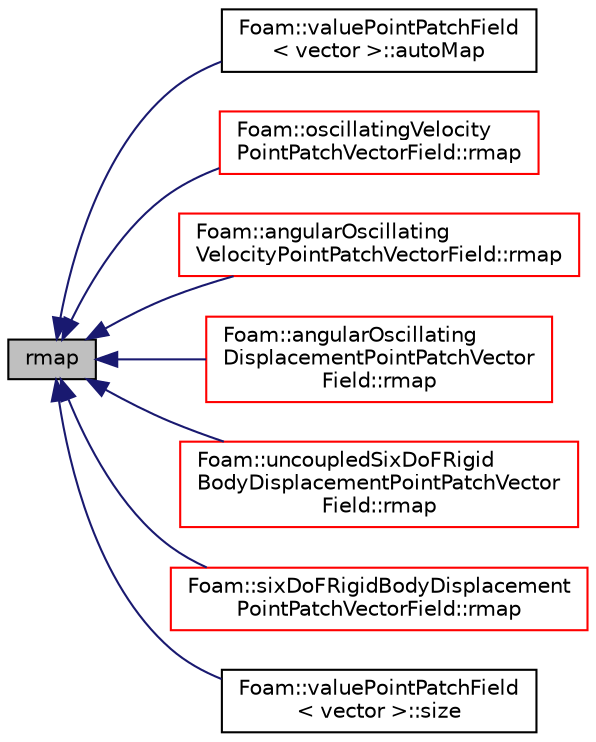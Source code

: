 digraph "rmap"
{
  bgcolor="transparent";
  edge [fontname="Helvetica",fontsize="10",labelfontname="Helvetica",labelfontsize="10"];
  node [fontname="Helvetica",fontsize="10",shape=record];
  rankdir="LR";
  Node44 [label="rmap",height=0.2,width=0.4,color="black", fillcolor="grey75", style="filled", fontcolor="black"];
  Node44 -> Node45 [dir="back",color="midnightblue",fontsize="10",style="solid",fontname="Helvetica"];
  Node45 [label="Foam::valuePointPatchField\l\< vector \>::autoMap",height=0.2,width=0.4,color="black",URL="$a27681.html#a29ce2a7cdc96cffba66b33b9ab1355a4",tooltip="Map (and resize as needed) from self given a mapping object. "];
  Node44 -> Node46 [dir="back",color="midnightblue",fontsize="10",style="solid",fontname="Helvetica"];
  Node46 [label="Foam::oscillatingVelocity\lPointPatchVectorField::rmap",height=0.2,width=0.4,color="red",URL="$a24529.html#aab3d2f411d5ceff80ad8f9839885b8cc",tooltip="Reverse map the given pointPatchField onto this pointPatchField. "];
  Node44 -> Node50 [dir="back",color="midnightblue",fontsize="10",style="solid",fontname="Helvetica"];
  Node50 [label="Foam::angularOscillating\lVelocityPointPatchVectorField::rmap",height=0.2,width=0.4,color="red",URL="$a24521.html#aab3d2f411d5ceff80ad8f9839885b8cc",tooltip="Reverse map the given pointPatchField onto this pointPatchField. "];
  Node44 -> Node54 [dir="back",color="midnightblue",fontsize="10",style="solid",fontname="Helvetica"];
  Node54 [label="Foam::angularOscillating\lDisplacementPointPatchVector\lField::rmap",height=0.2,width=0.4,color="red",URL="$a24517.html#aab3d2f411d5ceff80ad8f9839885b8cc",tooltip="Reverse map the given pointPatchField onto this pointPatchField. "];
  Node44 -> Node58 [dir="back",color="midnightblue",fontsize="10",style="solid",fontname="Helvetica"];
  Node58 [label="Foam::uncoupledSixDoFRigid\lBodyDisplacementPointPatchVector\lField::rmap",height=0.2,width=0.4,color="red",URL="$a30749.html#aab3d2f411d5ceff80ad8f9839885b8cc",tooltip="Reverse map the given pointPatchField onto this pointPatchField. "];
  Node44 -> Node62 [dir="back",color="midnightblue",fontsize="10",style="solid",fontname="Helvetica"];
  Node62 [label="Foam::sixDoFRigidBodyDisplacement\lPointPatchVectorField::rmap",height=0.2,width=0.4,color="red",URL="$a30745.html#aab3d2f411d5ceff80ad8f9839885b8cc",tooltip="Reverse map the given pointPatchField onto this pointPatchField. "];
  Node44 -> Node66 [dir="back",color="midnightblue",fontsize="10",style="solid",fontname="Helvetica"];
  Node66 [label="Foam::valuePointPatchField\l\< vector \>::size",height=0.2,width=0.4,color="black",URL="$a27681.html#a9facbf0a118d395c89884e45a5ca4e4b",tooltip="Return size. "];
}
